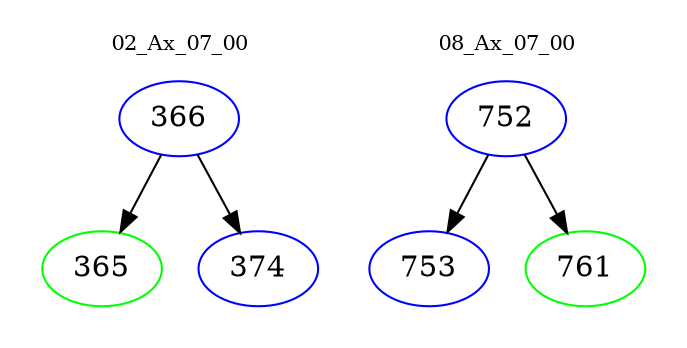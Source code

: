 digraph{
subgraph cluster_0 {
color = white
label = "02_Ax_07_00";
fontsize=10;
T0_366 [label="366", color="blue"]
T0_366 -> T0_365 [color="black"]
T0_365 [label="365", color="green"]
T0_366 -> T0_374 [color="black"]
T0_374 [label="374", color="blue"]
}
subgraph cluster_1 {
color = white
label = "08_Ax_07_00";
fontsize=10;
T1_752 [label="752", color="blue"]
T1_752 -> T1_753 [color="black"]
T1_753 [label="753", color="blue"]
T1_752 -> T1_761 [color="black"]
T1_761 [label="761", color="green"]
}
}
